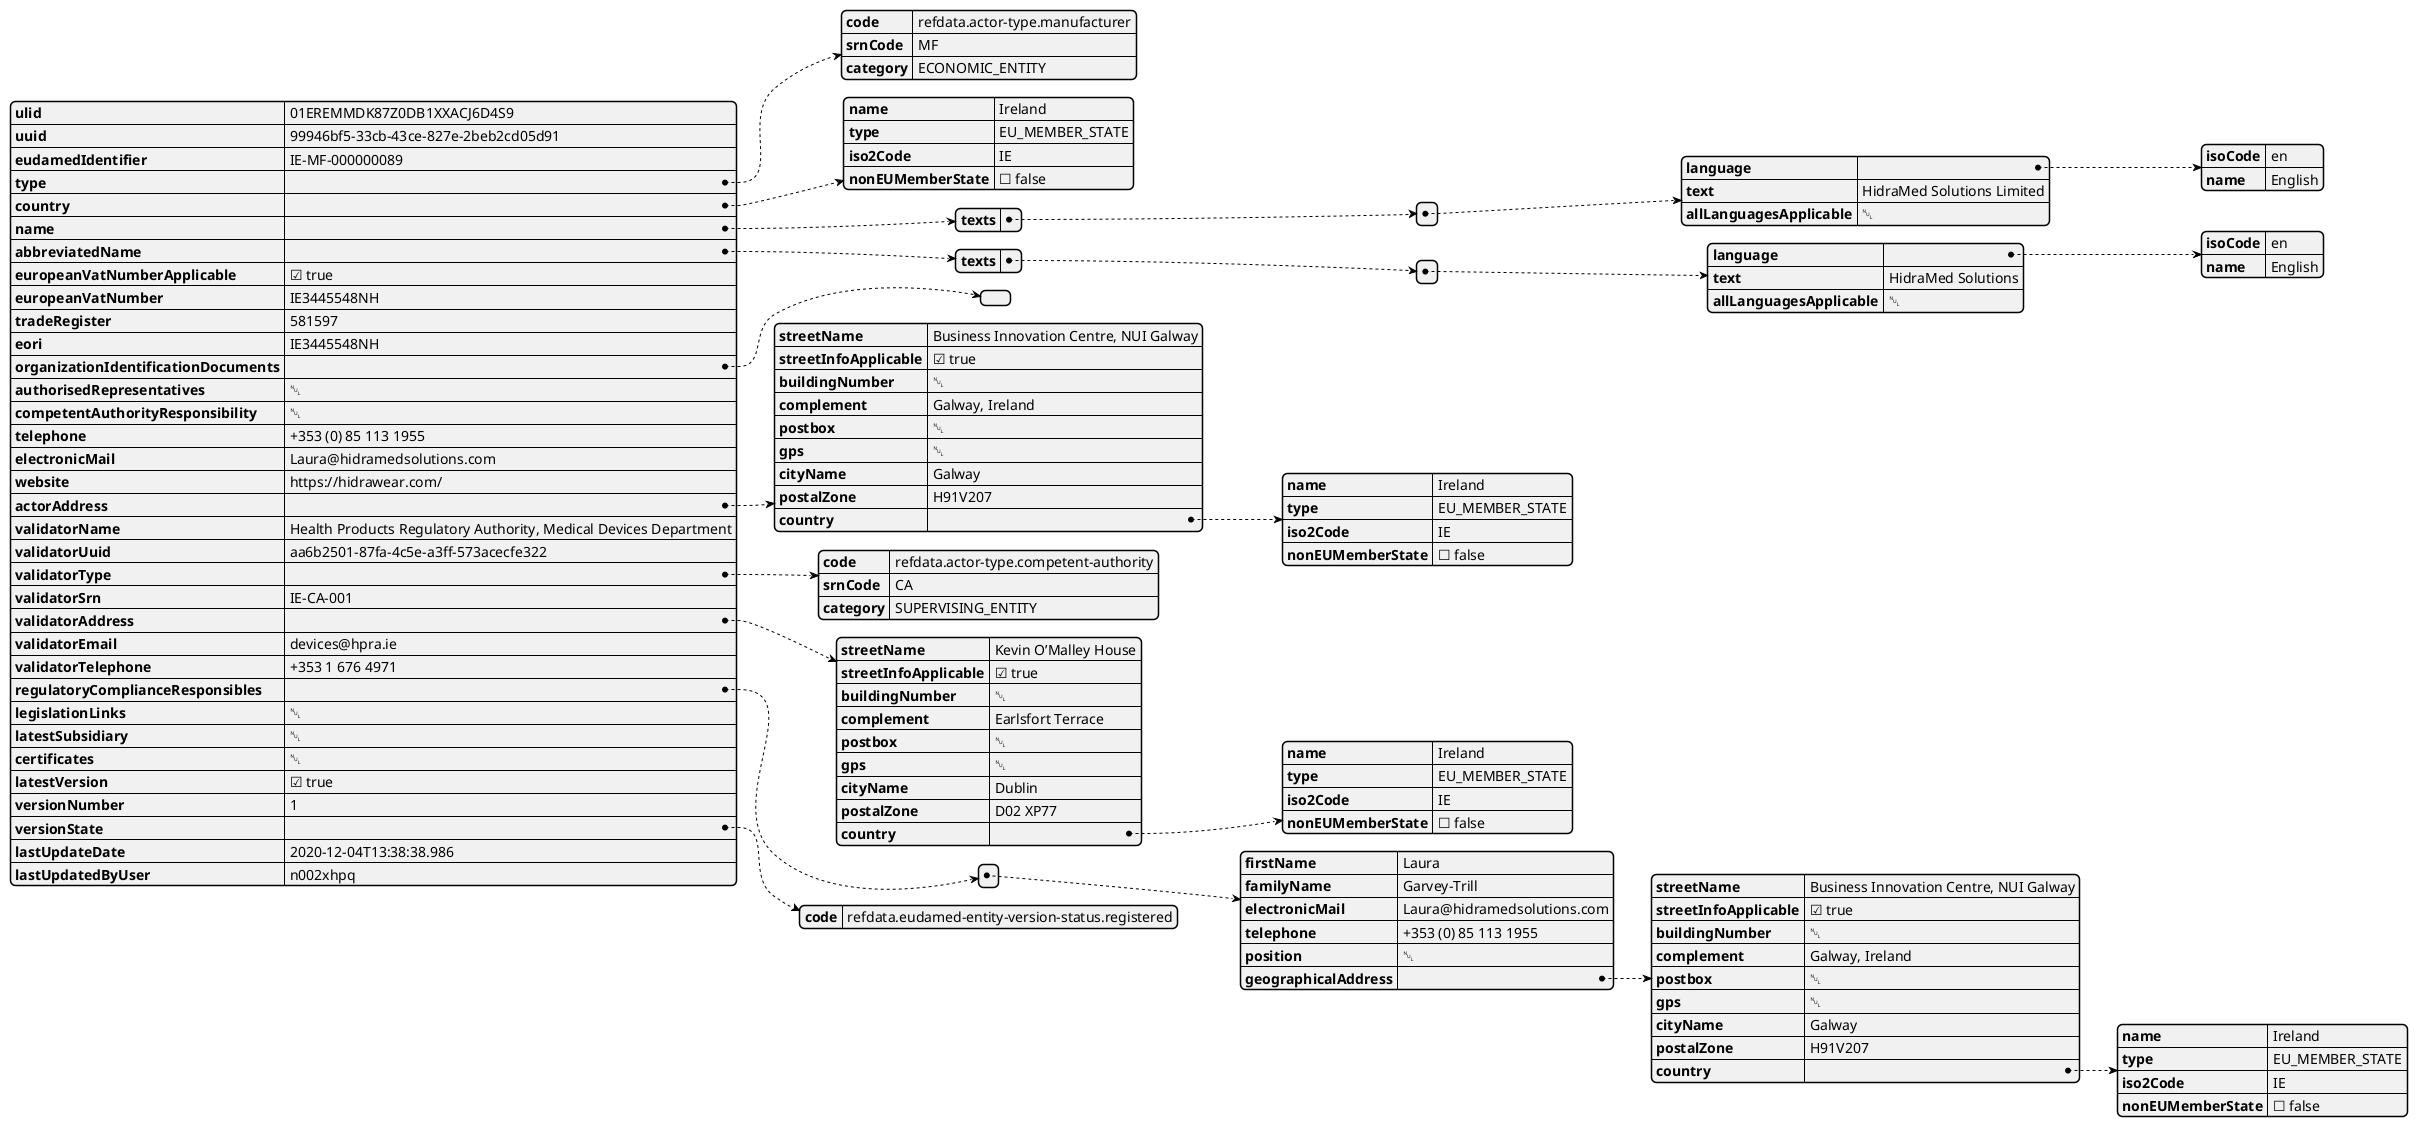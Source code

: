 @startjson
{
    "ulid" : "01EREMMDK87Z0DB1XXACJ6D4S9",
    "uuid" : "99946bf5-33cb-43ce-827e-2beb2cd05d91",
    "eudamedIdentifier" : "IE-MF-000000089",   
    "type" : {
      "code" : "refdata.actor-type.manufacturer",
      "srnCode" : "MF",
      "category" : "ECONOMIC_ENTITY"
    },
    "country" : {
      "name" : "Ireland",
      "type" : "EU_MEMBER_STATE",
      "iso2Code" : "IE",
      "nonEUMemberState" : false
    },
      "name" : {
        "texts" : [ {
          "language" : {
            "isoCode" : "en",
            "name" : "English"
          },
          "text" : "HidraMed Solutions Limited",
          "allLanguagesApplicable" : null
        } ]
      },
      "abbreviatedName" : {
        "texts" : [ {
          "language" : {
            "isoCode" : "en",
            "name" : "English"
          },
          "text" : "HidraMed Solutions",
          "allLanguagesApplicable" : null
        } ]
      },
      "europeanVatNumberApplicable" : true,
      "europeanVatNumber" : "IE3445548NH",
      
      "tradeRegister" : "581597",
      "eori" : "IE3445548NH",
      "organizationIdentificationDocuments" : [ ],
      "authorisedRepresentatives" : null,
      "competentAuthorityResponsibility" : null,
      "telephone" : "+353 (0) 85 113 1955 ",
      "electronicMail" : "Laura@hidramedsolutions.com",
      "website" : "https://hidrawear.com/",
      "actorAddress" : {
        "streetName" : "Business Innovation Centre, NUI Galway",
        "streetInfoApplicable" : true,
        "buildingNumber" : null,
        "complement" : "Galway, Ireland",
        "postbox" : null,
        "gps" : null,
        "cityName" : "Galway",
        "postalZone" : "H91V207",
        "country" : {
          "name" : "Ireland",
          "type" : "EU_MEMBER_STATE",
          "iso2Code" : "IE",
          "nonEUMemberState" : false
        }
      },
      "validatorName" : "Health Products Regulatory Authority, Medical Devices Department",
      "validatorUuid" : "aa6b2501-87fa-4c5e-a3ff-573acecfe322",
      "validatorType" : {
        "code" : "refdata.actor-type.competent-authority",
        "srnCode" : "CA",
        "category" : "SUPERVISING_ENTITY"
      },
      "validatorSrn" : "IE-CA-001",
      "validatorAddress" : {
        "streetName" : "Kevin O’Malley House",
        "streetInfoApplicable" : true,
        "buildingNumber" : null,
        "complement" : "Earlsfort Terrace",
        "postbox" : null,
        "gps" : null,
        "cityName" : "Dublin",
        "postalZone" : "D02 XP77",
        "country" : {
          "name" : "Ireland",
          "type" : "EU_MEMBER_STATE",
          "iso2Code" : "IE",
          "nonEUMemberState" : false
        }
      },
      "validatorEmail" : "devices@hpra.ie",
      "validatorTelephone" : "+353 1 676 4971",
      "regulatoryComplianceResponsibles" : [ {
        "firstName" : "Laura",
        "familyName" : "Garvey-Trill",
        "electronicMail" : "Laura@hidramedsolutions.com",
        "telephone" : "+353 (0) 85 113 1955 ",
        "position" : null,
        "geographicalAddress" : {
          "streetName" : "Business Innovation Centre, NUI Galway",
          "streetInfoApplicable" : true,
          "buildingNumber" : null,
          "complement" : "Galway, Ireland",
          "postbox" : null,
          "gps" : null,
          "cityName" : "Galway",
          "postalZone" : "H91V207",
          "country" : {
            "name" : "Ireland",
            "type" : "EU_MEMBER_STATE",
            "iso2Code" : "IE",
            "nonEUMemberState" : false
          }
        }
      } ],
      "legislationLinks" : null,
      "latestSubsidiary" : null,
      "certificates" : null,
      "latestVersion" : true,
      "versionNumber" : 1,
      "versionState" : {
        "code" : "refdata.eudamed-entity-version-status.registered"
      },
      "lastUpdateDate" : "2020-12-04T13:38:38.986",
      "lastUpdatedByUser" : "n002xhpq"
    }
  @endjson